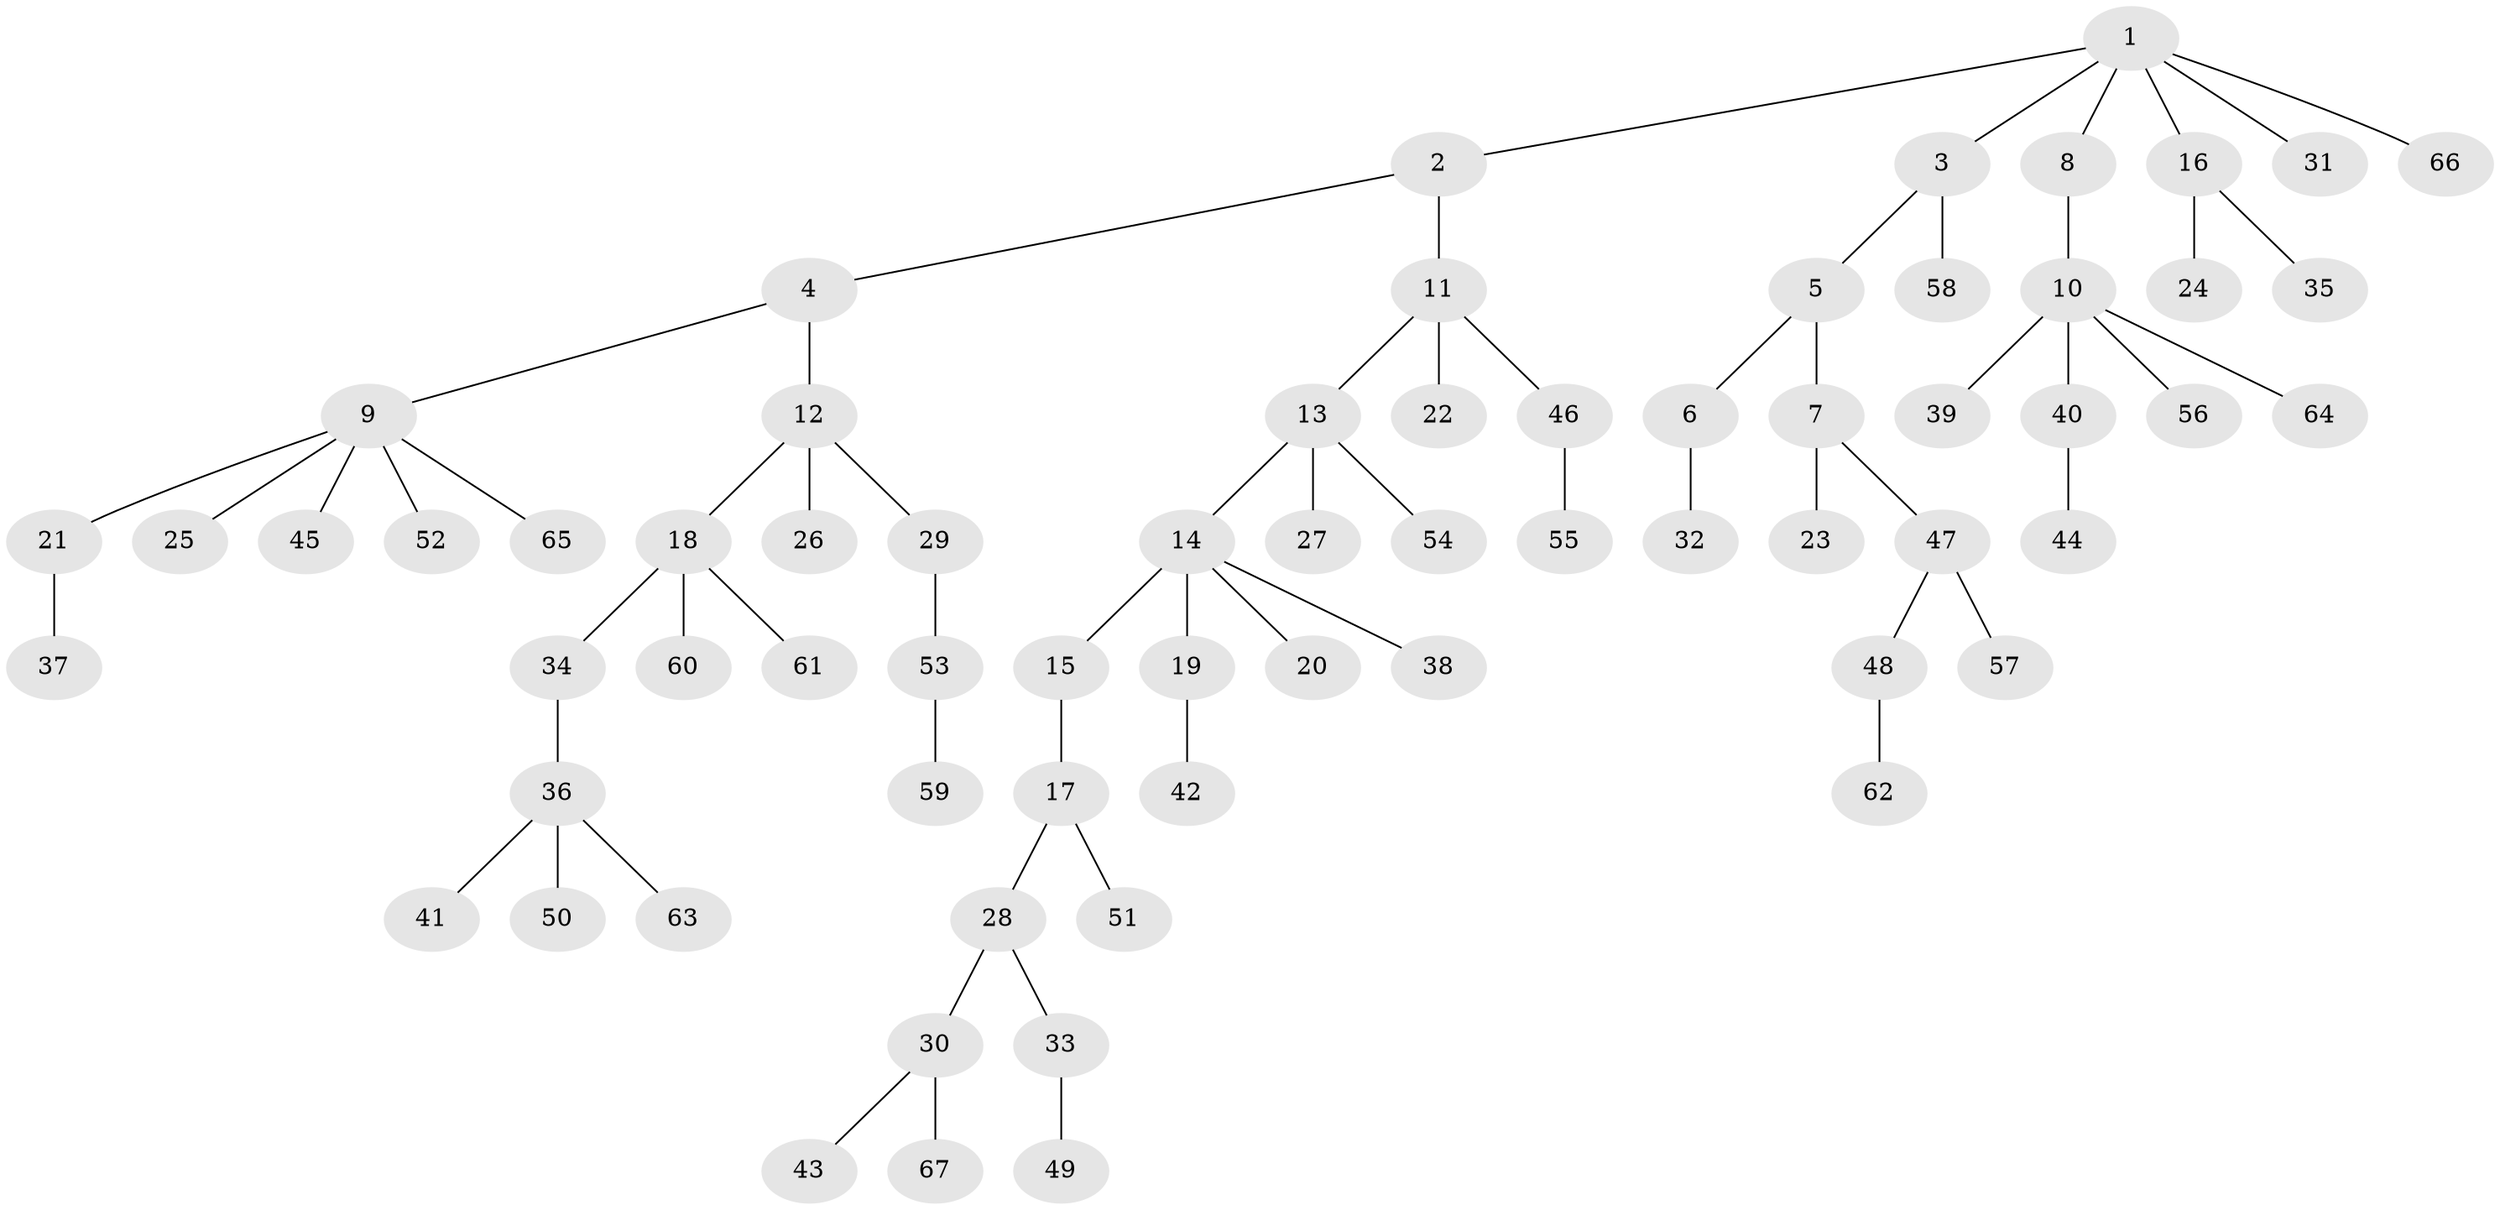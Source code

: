 // Generated by graph-tools (version 1.1) at 2025/02/03/09/25 03:02:30]
// undirected, 67 vertices, 66 edges
graph export_dot {
graph [start="1"]
  node [color=gray90,style=filled];
  1;
  2;
  3;
  4;
  5;
  6;
  7;
  8;
  9;
  10;
  11;
  12;
  13;
  14;
  15;
  16;
  17;
  18;
  19;
  20;
  21;
  22;
  23;
  24;
  25;
  26;
  27;
  28;
  29;
  30;
  31;
  32;
  33;
  34;
  35;
  36;
  37;
  38;
  39;
  40;
  41;
  42;
  43;
  44;
  45;
  46;
  47;
  48;
  49;
  50;
  51;
  52;
  53;
  54;
  55;
  56;
  57;
  58;
  59;
  60;
  61;
  62;
  63;
  64;
  65;
  66;
  67;
  1 -- 2;
  1 -- 3;
  1 -- 8;
  1 -- 16;
  1 -- 31;
  1 -- 66;
  2 -- 4;
  2 -- 11;
  3 -- 5;
  3 -- 58;
  4 -- 9;
  4 -- 12;
  5 -- 6;
  5 -- 7;
  6 -- 32;
  7 -- 23;
  7 -- 47;
  8 -- 10;
  9 -- 21;
  9 -- 25;
  9 -- 45;
  9 -- 52;
  9 -- 65;
  10 -- 39;
  10 -- 40;
  10 -- 56;
  10 -- 64;
  11 -- 13;
  11 -- 22;
  11 -- 46;
  12 -- 18;
  12 -- 26;
  12 -- 29;
  13 -- 14;
  13 -- 27;
  13 -- 54;
  14 -- 15;
  14 -- 19;
  14 -- 20;
  14 -- 38;
  15 -- 17;
  16 -- 24;
  16 -- 35;
  17 -- 28;
  17 -- 51;
  18 -- 34;
  18 -- 60;
  18 -- 61;
  19 -- 42;
  21 -- 37;
  28 -- 30;
  28 -- 33;
  29 -- 53;
  30 -- 43;
  30 -- 67;
  33 -- 49;
  34 -- 36;
  36 -- 41;
  36 -- 50;
  36 -- 63;
  40 -- 44;
  46 -- 55;
  47 -- 48;
  47 -- 57;
  48 -- 62;
  53 -- 59;
}
